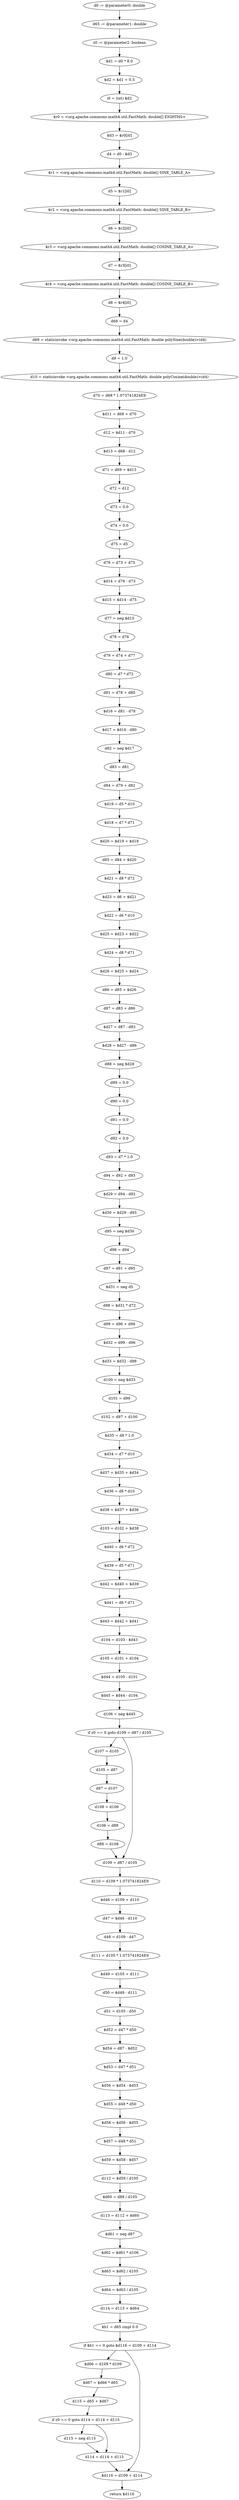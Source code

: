 digraph "unitGraph" {
    "d0 := @parameter0: double"
    "d65 := @parameter1: double"
    "z0 := @parameter2: boolean"
    "$d1 = d0 * 8.0"
    "$d2 = $d1 + 0.5"
    "i0 = (int) $d2"
    "$r0 = <org.apache.commons.math4.util.FastMath: double[] EIGHTHS>"
    "$d3 = $r0[i0]"
    "d4 = d0 - $d3"
    "$r1 = <org.apache.commons.math4.util.FastMath: double[] SINE_TABLE_A>"
    "d5 = $r1[i0]"
    "$r2 = <org.apache.commons.math4.util.FastMath: double[] SINE_TABLE_B>"
    "d6 = $r2[i0]"
    "$r3 = <org.apache.commons.math4.util.FastMath: double[] COSINE_TABLE_A>"
    "d7 = $r3[i0]"
    "$r4 = <org.apache.commons.math4.util.FastMath: double[] COSINE_TABLE_B>"
    "d8 = $r4[i0]"
    "d68 = d4"
    "d69 = staticinvoke <org.apache.commons.math4.util.FastMath: double polySine(double)>(d4)"
    "d9 = 1.0"
    "d10 = staticinvoke <org.apache.commons.math4.util.FastMath: double polyCosine(double)>(d4)"
    "d70 = d68 * 1.073741824E9"
    "$d11 = d68 + d70"
    "d12 = $d11 - d70"
    "$d13 = d68 - d12"
    "d71 = d69 + $d13"
    "d72 = d12"
    "d73 = 0.0"
    "d74 = 0.0"
    "d75 = d5"
    "d76 = d73 + d75"
    "$d14 = d76 - d73"
    "$d15 = $d14 - d75"
    "d77 = neg $d15"
    "d78 = d76"
    "d79 = d74 + d77"
    "d80 = d7 * d72"
    "d81 = d78 + d80"
    "$d16 = d81 - d78"
    "$d17 = $d16 - d80"
    "d82 = neg $d17"
    "d83 = d81"
    "d84 = d79 + d82"
    "$d19 = d5 * d10"
    "$d18 = d7 * d71"
    "$d20 = $d19 + $d18"
    "d85 = d84 + $d20"
    "$d21 = d8 * d72"
    "$d23 = d6 + $d21"
    "$d22 = d6 * d10"
    "$d25 = $d23 + $d22"
    "$d24 = d8 * d71"
    "$d26 = $d25 + $d24"
    "d86 = d85 + $d26"
    "d87 = d83 + d86"
    "$d27 = d87 - d83"
    "$d28 = $d27 - d86"
    "d88 = neg $d28"
    "d89 = 0.0"
    "d90 = 0.0"
    "d91 = 0.0"
    "d92 = 0.0"
    "d93 = d7 * 1.0"
    "d94 = d92 + d93"
    "$d29 = d94 - d92"
    "$d30 = $d29 - d93"
    "d95 = neg $d30"
    "d96 = d94"
    "d97 = d91 + d95"
    "$d31 = neg d5"
    "d98 = $d31 * d72"
    "d99 = d96 + d98"
    "$d32 = d99 - d96"
    "$d33 = $d32 - d98"
    "d100 = neg $d33"
    "d101 = d99"
    "d102 = d97 + d100"
    "$d35 = d8 * 1.0"
    "$d34 = d7 * d10"
    "$d37 = $d35 + $d34"
    "$d36 = d8 * d10"
    "$d38 = $d37 + $d36"
    "d103 = d102 + $d38"
    "$d40 = d6 * d72"
    "$d39 = d5 * d71"
    "$d42 = $d40 + $d39"
    "$d41 = d6 * d71"
    "$d43 = $d42 + $d41"
    "d104 = d103 - $d43"
    "d105 = d101 + d104"
    "$d44 = d105 - d101"
    "$d45 = $d44 - d104"
    "d106 = neg $d45"
    "if z0 == 0 goto d109 = d87 / d105"
    "d107 = d105"
    "d105 = d87"
    "d87 = d107"
    "d108 = d106"
    "d106 = d88"
    "d88 = d108"
    "d109 = d87 / d105"
    "d110 = d109 * 1.073741824E9"
    "$d46 = d109 + d110"
    "d47 = $d46 - d110"
    "d48 = d109 - d47"
    "d111 = d105 * 1.073741824E9"
    "$d49 = d105 + d111"
    "d50 = $d49 - d111"
    "d51 = d105 - d50"
    "$d52 = d47 * d50"
    "$d54 = d87 - $d52"
    "$d53 = d47 * d51"
    "$d56 = $d54 - $d53"
    "$d55 = d48 * d50"
    "$d58 = $d56 - $d55"
    "$d57 = d48 * d51"
    "$d59 = $d58 - $d57"
    "d112 = $d59 / d105"
    "$d60 = d88 / d105"
    "d113 = d112 + $d60"
    "$d61 = neg d87"
    "$d62 = $d61 * d106"
    "$d63 = $d62 / d105"
    "$d64 = $d63 / d105"
    "d114 = d113 + $d64"
    "$b1 = d65 cmpl 0.0"
    "if $b1 == 0 goto $d116 = d109 + d114"
    "$d66 = d109 * d109"
    "$d67 = $d66 * d65"
    "d115 = d65 + $d67"
    "if z0 == 0 goto d114 = d114 + d115"
    "d115 = neg d115"
    "d114 = d114 + d115"
    "$d116 = d109 + d114"
    "return $d116"
    "d0 := @parameter0: double"->"d65 := @parameter1: double";
    "d65 := @parameter1: double"->"z0 := @parameter2: boolean";
    "z0 := @parameter2: boolean"->"$d1 = d0 * 8.0";
    "$d1 = d0 * 8.0"->"$d2 = $d1 + 0.5";
    "$d2 = $d1 + 0.5"->"i0 = (int) $d2";
    "i0 = (int) $d2"->"$r0 = <org.apache.commons.math4.util.FastMath: double[] EIGHTHS>";
    "$r0 = <org.apache.commons.math4.util.FastMath: double[] EIGHTHS>"->"$d3 = $r0[i0]";
    "$d3 = $r0[i0]"->"d4 = d0 - $d3";
    "d4 = d0 - $d3"->"$r1 = <org.apache.commons.math4.util.FastMath: double[] SINE_TABLE_A>";
    "$r1 = <org.apache.commons.math4.util.FastMath: double[] SINE_TABLE_A>"->"d5 = $r1[i0]";
    "d5 = $r1[i0]"->"$r2 = <org.apache.commons.math4.util.FastMath: double[] SINE_TABLE_B>";
    "$r2 = <org.apache.commons.math4.util.FastMath: double[] SINE_TABLE_B>"->"d6 = $r2[i0]";
    "d6 = $r2[i0]"->"$r3 = <org.apache.commons.math4.util.FastMath: double[] COSINE_TABLE_A>";
    "$r3 = <org.apache.commons.math4.util.FastMath: double[] COSINE_TABLE_A>"->"d7 = $r3[i0]";
    "d7 = $r3[i0]"->"$r4 = <org.apache.commons.math4.util.FastMath: double[] COSINE_TABLE_B>";
    "$r4 = <org.apache.commons.math4.util.FastMath: double[] COSINE_TABLE_B>"->"d8 = $r4[i0]";
    "d8 = $r4[i0]"->"d68 = d4";
    "d68 = d4"->"d69 = staticinvoke <org.apache.commons.math4.util.FastMath: double polySine(double)>(d4)";
    "d69 = staticinvoke <org.apache.commons.math4.util.FastMath: double polySine(double)>(d4)"->"d9 = 1.0";
    "d9 = 1.0"->"d10 = staticinvoke <org.apache.commons.math4.util.FastMath: double polyCosine(double)>(d4)";
    "d10 = staticinvoke <org.apache.commons.math4.util.FastMath: double polyCosine(double)>(d4)"->"d70 = d68 * 1.073741824E9";
    "d70 = d68 * 1.073741824E9"->"$d11 = d68 + d70";
    "$d11 = d68 + d70"->"d12 = $d11 - d70";
    "d12 = $d11 - d70"->"$d13 = d68 - d12";
    "$d13 = d68 - d12"->"d71 = d69 + $d13";
    "d71 = d69 + $d13"->"d72 = d12";
    "d72 = d12"->"d73 = 0.0";
    "d73 = 0.0"->"d74 = 0.0";
    "d74 = 0.0"->"d75 = d5";
    "d75 = d5"->"d76 = d73 + d75";
    "d76 = d73 + d75"->"$d14 = d76 - d73";
    "$d14 = d76 - d73"->"$d15 = $d14 - d75";
    "$d15 = $d14 - d75"->"d77 = neg $d15";
    "d77 = neg $d15"->"d78 = d76";
    "d78 = d76"->"d79 = d74 + d77";
    "d79 = d74 + d77"->"d80 = d7 * d72";
    "d80 = d7 * d72"->"d81 = d78 + d80";
    "d81 = d78 + d80"->"$d16 = d81 - d78";
    "$d16 = d81 - d78"->"$d17 = $d16 - d80";
    "$d17 = $d16 - d80"->"d82 = neg $d17";
    "d82 = neg $d17"->"d83 = d81";
    "d83 = d81"->"d84 = d79 + d82";
    "d84 = d79 + d82"->"$d19 = d5 * d10";
    "$d19 = d5 * d10"->"$d18 = d7 * d71";
    "$d18 = d7 * d71"->"$d20 = $d19 + $d18";
    "$d20 = $d19 + $d18"->"d85 = d84 + $d20";
    "d85 = d84 + $d20"->"$d21 = d8 * d72";
    "$d21 = d8 * d72"->"$d23 = d6 + $d21";
    "$d23 = d6 + $d21"->"$d22 = d6 * d10";
    "$d22 = d6 * d10"->"$d25 = $d23 + $d22";
    "$d25 = $d23 + $d22"->"$d24 = d8 * d71";
    "$d24 = d8 * d71"->"$d26 = $d25 + $d24";
    "$d26 = $d25 + $d24"->"d86 = d85 + $d26";
    "d86 = d85 + $d26"->"d87 = d83 + d86";
    "d87 = d83 + d86"->"$d27 = d87 - d83";
    "$d27 = d87 - d83"->"$d28 = $d27 - d86";
    "$d28 = $d27 - d86"->"d88 = neg $d28";
    "d88 = neg $d28"->"d89 = 0.0";
    "d89 = 0.0"->"d90 = 0.0";
    "d90 = 0.0"->"d91 = 0.0";
    "d91 = 0.0"->"d92 = 0.0";
    "d92 = 0.0"->"d93 = d7 * 1.0";
    "d93 = d7 * 1.0"->"d94 = d92 + d93";
    "d94 = d92 + d93"->"$d29 = d94 - d92";
    "$d29 = d94 - d92"->"$d30 = $d29 - d93";
    "$d30 = $d29 - d93"->"d95 = neg $d30";
    "d95 = neg $d30"->"d96 = d94";
    "d96 = d94"->"d97 = d91 + d95";
    "d97 = d91 + d95"->"$d31 = neg d5";
    "$d31 = neg d5"->"d98 = $d31 * d72";
    "d98 = $d31 * d72"->"d99 = d96 + d98";
    "d99 = d96 + d98"->"$d32 = d99 - d96";
    "$d32 = d99 - d96"->"$d33 = $d32 - d98";
    "$d33 = $d32 - d98"->"d100 = neg $d33";
    "d100 = neg $d33"->"d101 = d99";
    "d101 = d99"->"d102 = d97 + d100";
    "d102 = d97 + d100"->"$d35 = d8 * 1.0";
    "$d35 = d8 * 1.0"->"$d34 = d7 * d10";
    "$d34 = d7 * d10"->"$d37 = $d35 + $d34";
    "$d37 = $d35 + $d34"->"$d36 = d8 * d10";
    "$d36 = d8 * d10"->"$d38 = $d37 + $d36";
    "$d38 = $d37 + $d36"->"d103 = d102 + $d38";
    "d103 = d102 + $d38"->"$d40 = d6 * d72";
    "$d40 = d6 * d72"->"$d39 = d5 * d71";
    "$d39 = d5 * d71"->"$d42 = $d40 + $d39";
    "$d42 = $d40 + $d39"->"$d41 = d6 * d71";
    "$d41 = d6 * d71"->"$d43 = $d42 + $d41";
    "$d43 = $d42 + $d41"->"d104 = d103 - $d43";
    "d104 = d103 - $d43"->"d105 = d101 + d104";
    "d105 = d101 + d104"->"$d44 = d105 - d101";
    "$d44 = d105 - d101"->"$d45 = $d44 - d104";
    "$d45 = $d44 - d104"->"d106 = neg $d45";
    "d106 = neg $d45"->"if z0 == 0 goto d109 = d87 / d105";
    "if z0 == 0 goto d109 = d87 / d105"->"d107 = d105";
    "if z0 == 0 goto d109 = d87 / d105"->"d109 = d87 / d105";
    "d107 = d105"->"d105 = d87";
    "d105 = d87"->"d87 = d107";
    "d87 = d107"->"d108 = d106";
    "d108 = d106"->"d106 = d88";
    "d106 = d88"->"d88 = d108";
    "d88 = d108"->"d109 = d87 / d105";
    "d109 = d87 / d105"->"d110 = d109 * 1.073741824E9";
    "d110 = d109 * 1.073741824E9"->"$d46 = d109 + d110";
    "$d46 = d109 + d110"->"d47 = $d46 - d110";
    "d47 = $d46 - d110"->"d48 = d109 - d47";
    "d48 = d109 - d47"->"d111 = d105 * 1.073741824E9";
    "d111 = d105 * 1.073741824E9"->"$d49 = d105 + d111";
    "$d49 = d105 + d111"->"d50 = $d49 - d111";
    "d50 = $d49 - d111"->"d51 = d105 - d50";
    "d51 = d105 - d50"->"$d52 = d47 * d50";
    "$d52 = d47 * d50"->"$d54 = d87 - $d52";
    "$d54 = d87 - $d52"->"$d53 = d47 * d51";
    "$d53 = d47 * d51"->"$d56 = $d54 - $d53";
    "$d56 = $d54 - $d53"->"$d55 = d48 * d50";
    "$d55 = d48 * d50"->"$d58 = $d56 - $d55";
    "$d58 = $d56 - $d55"->"$d57 = d48 * d51";
    "$d57 = d48 * d51"->"$d59 = $d58 - $d57";
    "$d59 = $d58 - $d57"->"d112 = $d59 / d105";
    "d112 = $d59 / d105"->"$d60 = d88 / d105";
    "$d60 = d88 / d105"->"d113 = d112 + $d60";
    "d113 = d112 + $d60"->"$d61 = neg d87";
    "$d61 = neg d87"->"$d62 = $d61 * d106";
    "$d62 = $d61 * d106"->"$d63 = $d62 / d105";
    "$d63 = $d62 / d105"->"$d64 = $d63 / d105";
    "$d64 = $d63 / d105"->"d114 = d113 + $d64";
    "d114 = d113 + $d64"->"$b1 = d65 cmpl 0.0";
    "$b1 = d65 cmpl 0.0"->"if $b1 == 0 goto $d116 = d109 + d114";
    "if $b1 == 0 goto $d116 = d109 + d114"->"$d66 = d109 * d109";
    "if $b1 == 0 goto $d116 = d109 + d114"->"$d116 = d109 + d114";
    "$d66 = d109 * d109"->"$d67 = $d66 * d65";
    "$d67 = $d66 * d65"->"d115 = d65 + $d67";
    "d115 = d65 + $d67"->"if z0 == 0 goto d114 = d114 + d115";
    "if z0 == 0 goto d114 = d114 + d115"->"d115 = neg d115";
    "if z0 == 0 goto d114 = d114 + d115"->"d114 = d114 + d115";
    "d115 = neg d115"->"d114 = d114 + d115";
    "d114 = d114 + d115"->"$d116 = d109 + d114";
    "$d116 = d109 + d114"->"return $d116";
}

